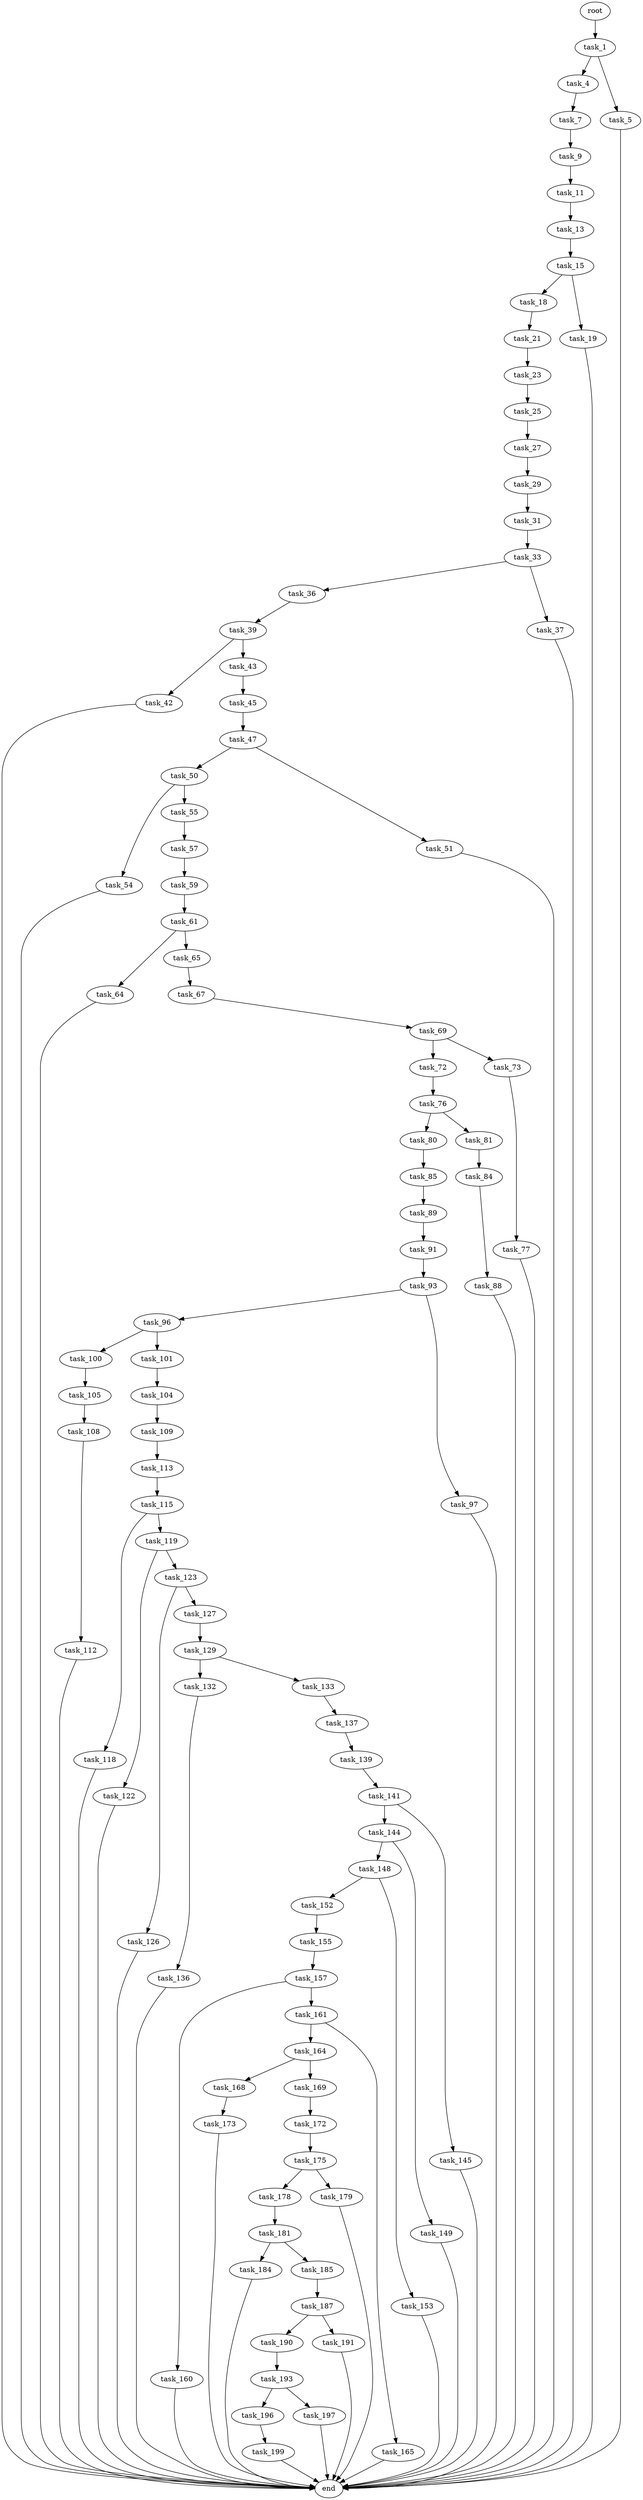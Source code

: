 digraph G {
  root [size="0.000000"];
  task_1 [size="17541000378.000000"];
  task_4 [size="68719476736.000000"];
  task_5 [size="6215485851.000000"];
  task_7 [size="16380079949.000000"];
  task_9 [size="21063721198.000000"];
  task_11 [size="322928094.000000"];
  task_13 [size="368293445632.000000"];
  task_15 [size="11041634915.000000"];
  task_18 [size="134217728000.000000"];
  task_19 [size="26933142788.000000"];
  task_21 [size="6812148246.000000"];
  task_23 [size="782757789696.000000"];
  task_25 [size="346694181974.000000"];
  task_27 [size="549755813888.000000"];
  task_29 [size="239733005252.000000"];
  task_31 [size="1145069394.000000"];
  task_33 [size="782757789696.000000"];
  task_36 [size="16566409360.000000"];
  task_37 [size="25589977126.000000"];
  task_39 [size="43527001349.000000"];
  task_42 [size="111046795283.000000"];
  task_43 [size="10501414676.000000"];
  task_45 [size="28991029248.000000"];
  task_47 [size="368293445632.000000"];
  task_50 [size="13575743581.000000"];
  task_51 [size="753872019558.000000"];
  task_54 [size="11611498826.000000"];
  task_55 [size="782757789696.000000"];
  task_57 [size="214737581720.000000"];
  task_59 [size="17054641555.000000"];
  task_61 [size="549755813888.000000"];
  task_64 [size="41775984139.000000"];
  task_65 [size="231928233984.000000"];
  task_67 [size="368293445632.000000"];
  task_69 [size="549755813888.000000"];
  task_72 [size="231928233984.000000"];
  task_73 [size="368293445632.000000"];
  task_76 [size="549755813888.000000"];
  task_77 [size="23765035099.000000"];
  task_80 [size="6851955751.000000"];
  task_81 [size="782757789696.000000"];
  task_84 [size="14297124594.000000"];
  task_85 [size="549755813888.000000"];
  task_88 [size="39503389536.000000"];
  task_89 [size="21226006433.000000"];
  task_91 [size="134217728000.000000"];
  task_93 [size="422052554278.000000"];
  task_96 [size="1155142009621.000000"];
  task_97 [size="566172183820.000000"];
  task_100 [size="40274690346.000000"];
  task_101 [size="782757789696.000000"];
  task_104 [size="10244840037.000000"];
  task_105 [size="1323031282644.000000"];
  task_108 [size="1073741824000.000000"];
  task_109 [size="10762210980.000000"];
  task_112 [size="3799400531.000000"];
  task_113 [size="65030777758.000000"];
  task_115 [size="1958464039.000000"];
  task_118 [size="11703000253.000000"];
  task_119 [size="13874401421.000000"];
  task_122 [size="3535008273.000000"];
  task_123 [size="332587515720.000000"];
  task_126 [size="834474402666.000000"];
  task_127 [size="373467881815.000000"];
  task_129 [size="549755813888.000000"];
  task_132 [size="4435676669.000000"];
  task_133 [size="68719476736.000000"];
  task_136 [size="68719476736.000000"];
  task_137 [size="28357399554.000000"];
  task_139 [size="197465083219.000000"];
  task_141 [size="833410562676.000000"];
  task_144 [size="549755813888.000000"];
  task_145 [size="1073741824000.000000"];
  task_148 [size="8463252695.000000"];
  task_149 [size="1126232904550.000000"];
  task_152 [size="725046123.000000"];
  task_153 [size="28991029248.000000"];
  task_155 [size="2122994150.000000"];
  task_157 [size="28991029248.000000"];
  task_160 [size="1073741824000.000000"];
  task_161 [size="94914210495.000000"];
  task_164 [size="368293445632.000000"];
  task_165 [size="16595440287.000000"];
  task_168 [size="36531808831.000000"];
  task_169 [size="2590329177.000000"];
  task_172 [size="2211371606.000000"];
  task_173 [size="664824241302.000000"];
  task_175 [size="172038085679.000000"];
  task_178 [size="549755813888.000000"];
  task_179 [size="32299297386.000000"];
  task_181 [size="493086118151.000000"];
  task_184 [size="11463073134.000000"];
  task_185 [size="231784130012.000000"];
  task_187 [size="261264902244.000000"];
  task_190 [size="78101849830.000000"];
  task_191 [size="782757789696.000000"];
  task_193 [size="317589547526.000000"];
  task_196 [size="231928233984.000000"];
  task_197 [size="132923661824.000000"];
  task_199 [size="474020749651.000000"];
  end [size="0.000000"];

  root -> task_1 [size="1.000000"];
  task_1 -> task_4 [size="75497472.000000"];
  task_1 -> task_5 [size="75497472.000000"];
  task_4 -> task_7 [size="134217728.000000"];
  task_5 -> end [size="1.000000"];
  task_7 -> task_9 [size="33554432.000000"];
  task_9 -> task_11 [size="536870912.000000"];
  task_11 -> task_13 [size="33554432.000000"];
  task_13 -> task_15 [size="411041792.000000"];
  task_15 -> task_18 [size="838860800.000000"];
  task_15 -> task_19 [size="838860800.000000"];
  task_18 -> task_21 [size="209715200.000000"];
  task_19 -> end [size="1.000000"];
  task_21 -> task_23 [size="411041792.000000"];
  task_23 -> task_25 [size="679477248.000000"];
  task_25 -> task_27 [size="679477248.000000"];
  task_27 -> task_29 [size="536870912.000000"];
  task_29 -> task_31 [size="679477248.000000"];
  task_31 -> task_33 [size="33554432.000000"];
  task_33 -> task_36 [size="679477248.000000"];
  task_33 -> task_37 [size="679477248.000000"];
  task_36 -> task_39 [size="411041792.000000"];
  task_37 -> end [size="1.000000"];
  task_39 -> task_42 [size="838860800.000000"];
  task_39 -> task_43 [size="838860800.000000"];
  task_42 -> end [size="1.000000"];
  task_43 -> task_45 [size="209715200.000000"];
  task_45 -> task_47 [size="75497472.000000"];
  task_47 -> task_50 [size="411041792.000000"];
  task_47 -> task_51 [size="411041792.000000"];
  task_50 -> task_54 [size="838860800.000000"];
  task_50 -> task_55 [size="838860800.000000"];
  task_51 -> end [size="1.000000"];
  task_54 -> end [size="1.000000"];
  task_55 -> task_57 [size="679477248.000000"];
  task_57 -> task_59 [size="209715200.000000"];
  task_59 -> task_61 [size="411041792.000000"];
  task_61 -> task_64 [size="536870912.000000"];
  task_61 -> task_65 [size="536870912.000000"];
  task_64 -> end [size="1.000000"];
  task_65 -> task_67 [size="301989888.000000"];
  task_67 -> task_69 [size="411041792.000000"];
  task_69 -> task_72 [size="536870912.000000"];
  task_69 -> task_73 [size="536870912.000000"];
  task_72 -> task_76 [size="301989888.000000"];
  task_73 -> task_77 [size="411041792.000000"];
  task_76 -> task_80 [size="536870912.000000"];
  task_76 -> task_81 [size="536870912.000000"];
  task_77 -> end [size="1.000000"];
  task_80 -> task_85 [size="134217728.000000"];
  task_81 -> task_84 [size="679477248.000000"];
  task_84 -> task_88 [size="301989888.000000"];
  task_85 -> task_89 [size="536870912.000000"];
  task_88 -> end [size="1.000000"];
  task_89 -> task_91 [size="75497472.000000"];
  task_91 -> task_93 [size="209715200.000000"];
  task_93 -> task_96 [size="536870912.000000"];
  task_93 -> task_97 [size="536870912.000000"];
  task_96 -> task_100 [size="838860800.000000"];
  task_96 -> task_101 [size="838860800.000000"];
  task_97 -> end [size="1.000000"];
  task_100 -> task_105 [size="33554432.000000"];
  task_101 -> task_104 [size="679477248.000000"];
  task_104 -> task_109 [size="679477248.000000"];
  task_105 -> task_108 [size="838860800.000000"];
  task_108 -> task_112 [size="838860800.000000"];
  task_109 -> task_113 [size="536870912.000000"];
  task_112 -> end [size="1.000000"];
  task_113 -> task_115 [size="134217728.000000"];
  task_115 -> task_118 [size="75497472.000000"];
  task_115 -> task_119 [size="75497472.000000"];
  task_118 -> end [size="1.000000"];
  task_119 -> task_122 [size="536870912.000000"];
  task_119 -> task_123 [size="536870912.000000"];
  task_122 -> end [size="1.000000"];
  task_123 -> task_126 [size="536870912.000000"];
  task_123 -> task_127 [size="536870912.000000"];
  task_126 -> end [size="1.000000"];
  task_127 -> task_129 [size="536870912.000000"];
  task_129 -> task_132 [size="536870912.000000"];
  task_129 -> task_133 [size="536870912.000000"];
  task_132 -> task_136 [size="134217728.000000"];
  task_133 -> task_137 [size="134217728.000000"];
  task_136 -> end [size="1.000000"];
  task_137 -> task_139 [size="679477248.000000"];
  task_139 -> task_141 [size="679477248.000000"];
  task_141 -> task_144 [size="536870912.000000"];
  task_141 -> task_145 [size="536870912.000000"];
  task_144 -> task_148 [size="536870912.000000"];
  task_144 -> task_149 [size="536870912.000000"];
  task_145 -> end [size="1.000000"];
  task_148 -> task_152 [size="838860800.000000"];
  task_148 -> task_153 [size="838860800.000000"];
  task_149 -> end [size="1.000000"];
  task_152 -> task_155 [size="75497472.000000"];
  task_153 -> end [size="1.000000"];
  task_155 -> task_157 [size="209715200.000000"];
  task_157 -> task_160 [size="75497472.000000"];
  task_157 -> task_161 [size="75497472.000000"];
  task_160 -> end [size="1.000000"];
  task_161 -> task_164 [size="75497472.000000"];
  task_161 -> task_165 [size="75497472.000000"];
  task_164 -> task_168 [size="411041792.000000"];
  task_164 -> task_169 [size="411041792.000000"];
  task_165 -> end [size="1.000000"];
  task_168 -> task_173 [size="838860800.000000"];
  task_169 -> task_172 [size="75497472.000000"];
  task_172 -> task_175 [size="75497472.000000"];
  task_173 -> end [size="1.000000"];
  task_175 -> task_178 [size="411041792.000000"];
  task_175 -> task_179 [size="411041792.000000"];
  task_178 -> task_181 [size="536870912.000000"];
  task_179 -> end [size="1.000000"];
  task_181 -> task_184 [size="679477248.000000"];
  task_181 -> task_185 [size="679477248.000000"];
  task_184 -> end [size="1.000000"];
  task_185 -> task_187 [size="679477248.000000"];
  task_187 -> task_190 [size="209715200.000000"];
  task_187 -> task_191 [size="209715200.000000"];
  task_190 -> task_193 [size="75497472.000000"];
  task_191 -> end [size="1.000000"];
  task_193 -> task_196 [size="679477248.000000"];
  task_193 -> task_197 [size="679477248.000000"];
  task_196 -> task_199 [size="301989888.000000"];
  task_197 -> end [size="1.000000"];
  task_199 -> end [size="1.000000"];
}
